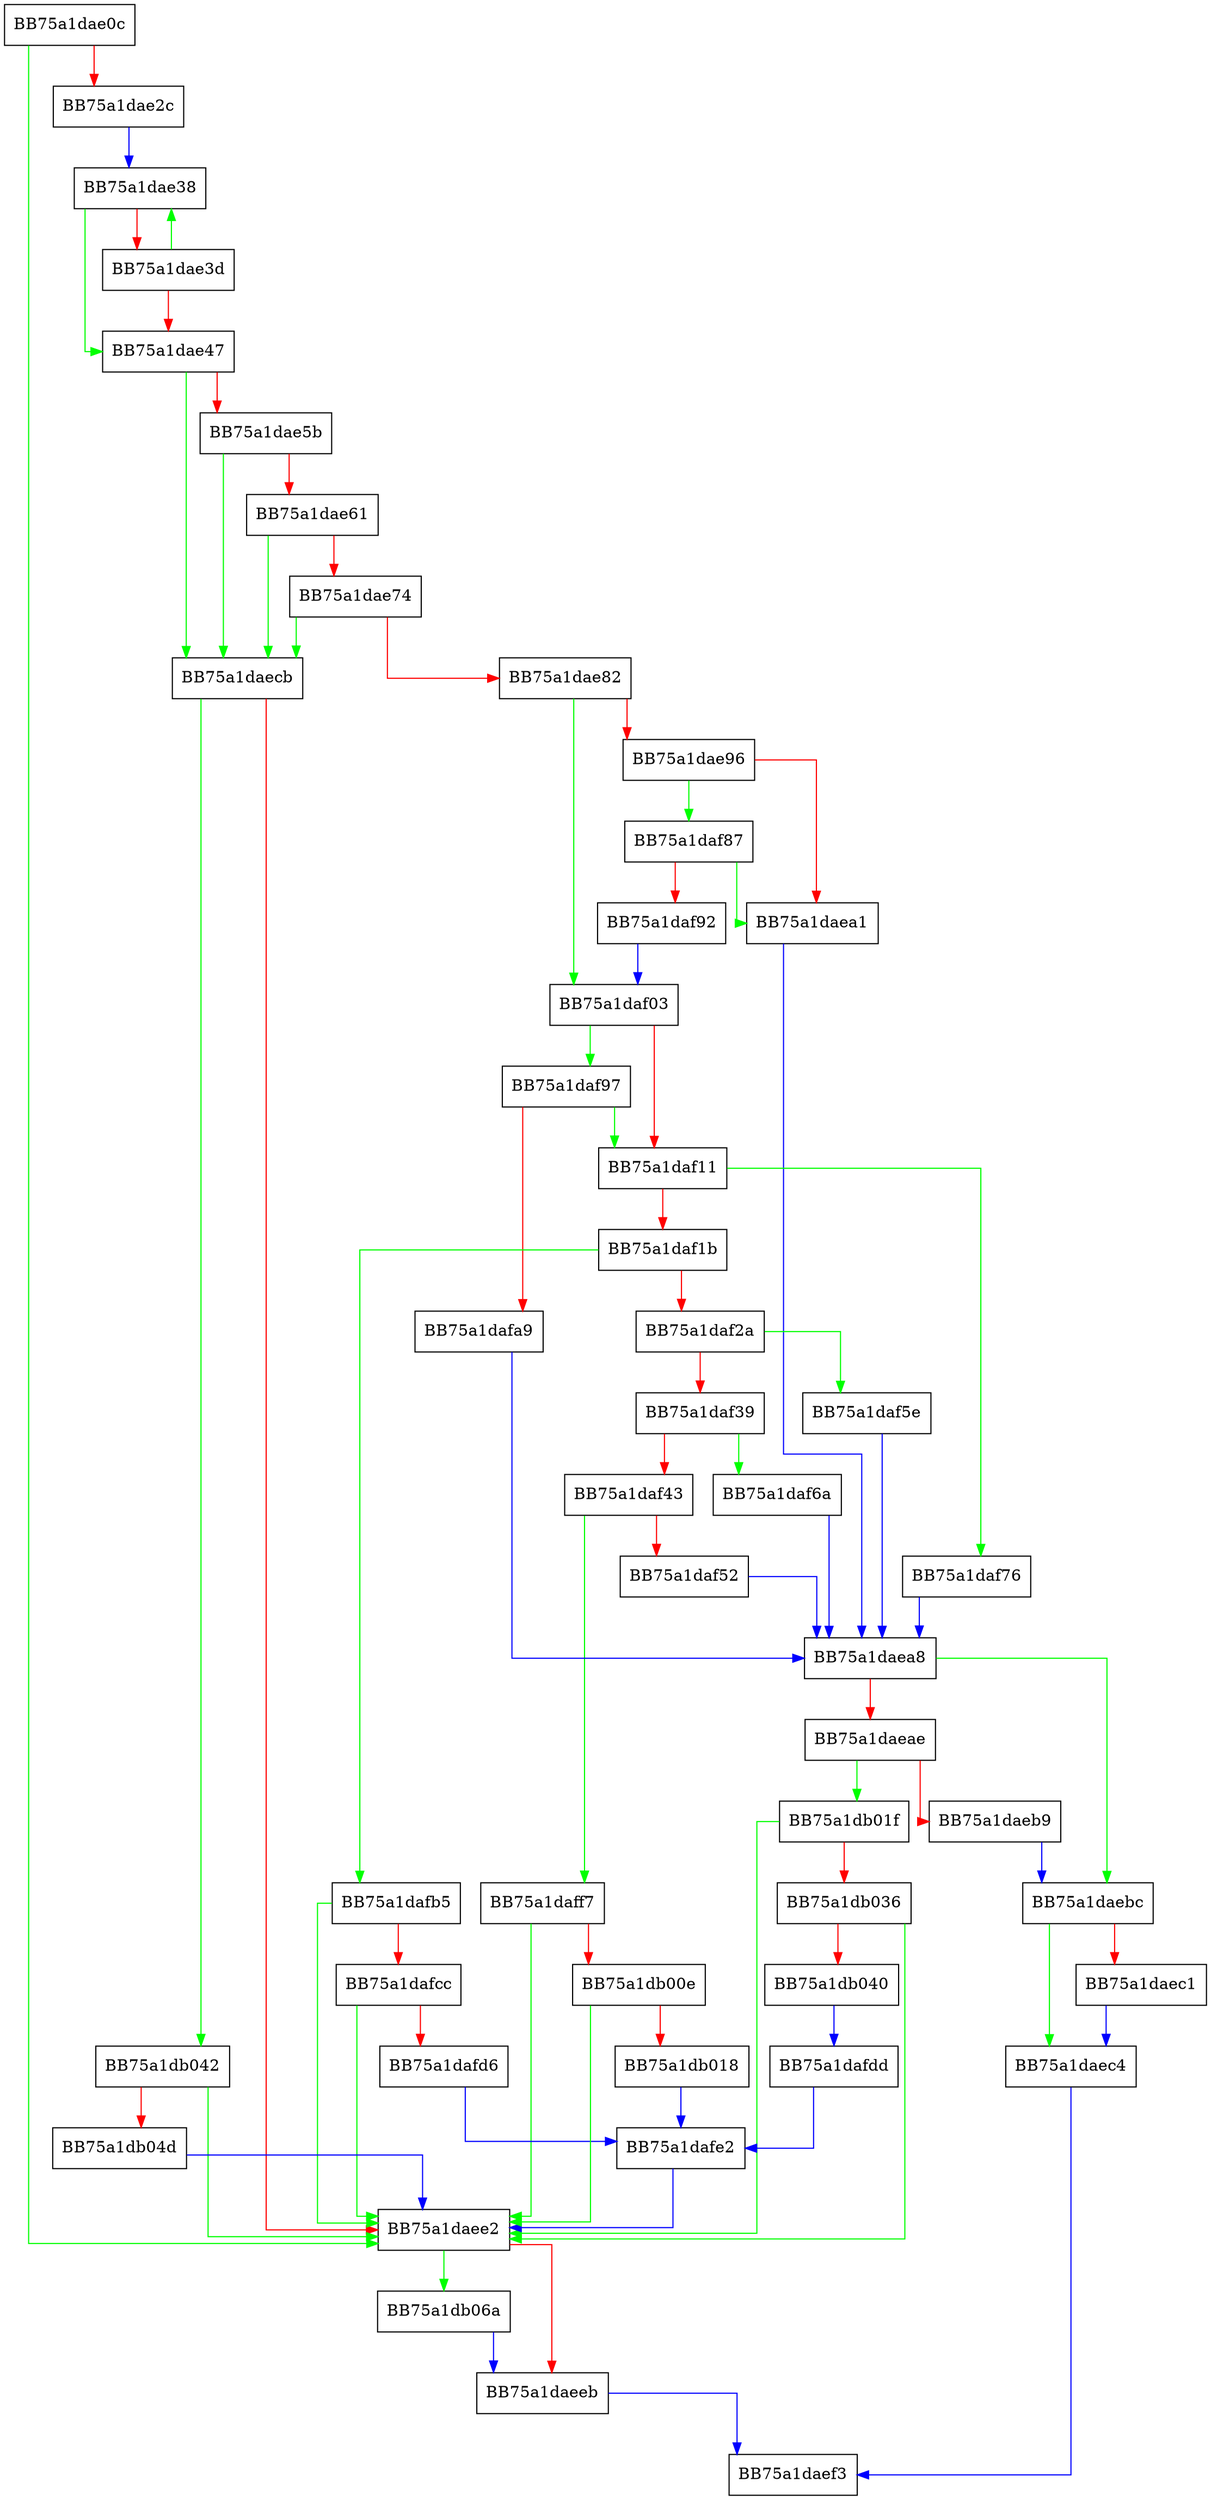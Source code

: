 digraph GetKeyRootHandle {
  node [shape="box"];
  graph [splines=ortho];
  BB75a1dae0c -> BB75a1daee2 [color="green"];
  BB75a1dae0c -> BB75a1dae2c [color="red"];
  BB75a1dae2c -> BB75a1dae38 [color="blue"];
  BB75a1dae38 -> BB75a1dae47 [color="green"];
  BB75a1dae38 -> BB75a1dae3d [color="red"];
  BB75a1dae3d -> BB75a1dae38 [color="green"];
  BB75a1dae3d -> BB75a1dae47 [color="red"];
  BB75a1dae47 -> BB75a1daecb [color="green"];
  BB75a1dae47 -> BB75a1dae5b [color="red"];
  BB75a1dae5b -> BB75a1daecb [color="green"];
  BB75a1dae5b -> BB75a1dae61 [color="red"];
  BB75a1dae61 -> BB75a1daecb [color="green"];
  BB75a1dae61 -> BB75a1dae74 [color="red"];
  BB75a1dae74 -> BB75a1daecb [color="green"];
  BB75a1dae74 -> BB75a1dae82 [color="red"];
  BB75a1dae82 -> BB75a1daf03 [color="green"];
  BB75a1dae82 -> BB75a1dae96 [color="red"];
  BB75a1dae96 -> BB75a1daf87 [color="green"];
  BB75a1dae96 -> BB75a1daea1 [color="red"];
  BB75a1daea1 -> BB75a1daea8 [color="blue"];
  BB75a1daea8 -> BB75a1daebc [color="green"];
  BB75a1daea8 -> BB75a1daeae [color="red"];
  BB75a1daeae -> BB75a1db01f [color="green"];
  BB75a1daeae -> BB75a1daeb9 [color="red"];
  BB75a1daeb9 -> BB75a1daebc [color="blue"];
  BB75a1daebc -> BB75a1daec4 [color="green"];
  BB75a1daebc -> BB75a1daec1 [color="red"];
  BB75a1daec1 -> BB75a1daec4 [color="blue"];
  BB75a1daec4 -> BB75a1daef3 [color="blue"];
  BB75a1daecb -> BB75a1db042 [color="green"];
  BB75a1daecb -> BB75a1daee2 [color="red"];
  BB75a1daee2 -> BB75a1db06a [color="green"];
  BB75a1daee2 -> BB75a1daeeb [color="red"];
  BB75a1daeeb -> BB75a1daef3 [color="blue"];
  BB75a1daf03 -> BB75a1daf97 [color="green"];
  BB75a1daf03 -> BB75a1daf11 [color="red"];
  BB75a1daf11 -> BB75a1daf76 [color="green"];
  BB75a1daf11 -> BB75a1daf1b [color="red"];
  BB75a1daf1b -> BB75a1dafb5 [color="green"];
  BB75a1daf1b -> BB75a1daf2a [color="red"];
  BB75a1daf2a -> BB75a1daf5e [color="green"];
  BB75a1daf2a -> BB75a1daf39 [color="red"];
  BB75a1daf39 -> BB75a1daf6a [color="green"];
  BB75a1daf39 -> BB75a1daf43 [color="red"];
  BB75a1daf43 -> BB75a1daff7 [color="green"];
  BB75a1daf43 -> BB75a1daf52 [color="red"];
  BB75a1daf52 -> BB75a1daea8 [color="blue"];
  BB75a1daf5e -> BB75a1daea8 [color="blue"];
  BB75a1daf6a -> BB75a1daea8 [color="blue"];
  BB75a1daf76 -> BB75a1daea8 [color="blue"];
  BB75a1daf87 -> BB75a1daea1 [color="green"];
  BB75a1daf87 -> BB75a1daf92 [color="red"];
  BB75a1daf92 -> BB75a1daf03 [color="blue"];
  BB75a1daf97 -> BB75a1daf11 [color="green"];
  BB75a1daf97 -> BB75a1dafa9 [color="red"];
  BB75a1dafa9 -> BB75a1daea8 [color="blue"];
  BB75a1dafb5 -> BB75a1daee2 [color="green"];
  BB75a1dafb5 -> BB75a1dafcc [color="red"];
  BB75a1dafcc -> BB75a1daee2 [color="green"];
  BB75a1dafcc -> BB75a1dafd6 [color="red"];
  BB75a1dafd6 -> BB75a1dafe2 [color="blue"];
  BB75a1dafdd -> BB75a1dafe2 [color="blue"];
  BB75a1dafe2 -> BB75a1daee2 [color="blue"];
  BB75a1daff7 -> BB75a1daee2 [color="green"];
  BB75a1daff7 -> BB75a1db00e [color="red"];
  BB75a1db00e -> BB75a1daee2 [color="green"];
  BB75a1db00e -> BB75a1db018 [color="red"];
  BB75a1db018 -> BB75a1dafe2 [color="blue"];
  BB75a1db01f -> BB75a1daee2 [color="green"];
  BB75a1db01f -> BB75a1db036 [color="red"];
  BB75a1db036 -> BB75a1daee2 [color="green"];
  BB75a1db036 -> BB75a1db040 [color="red"];
  BB75a1db040 -> BB75a1dafdd [color="blue"];
  BB75a1db042 -> BB75a1daee2 [color="green"];
  BB75a1db042 -> BB75a1db04d [color="red"];
  BB75a1db04d -> BB75a1daee2 [color="blue"];
  BB75a1db06a -> BB75a1daeeb [color="blue"];
}